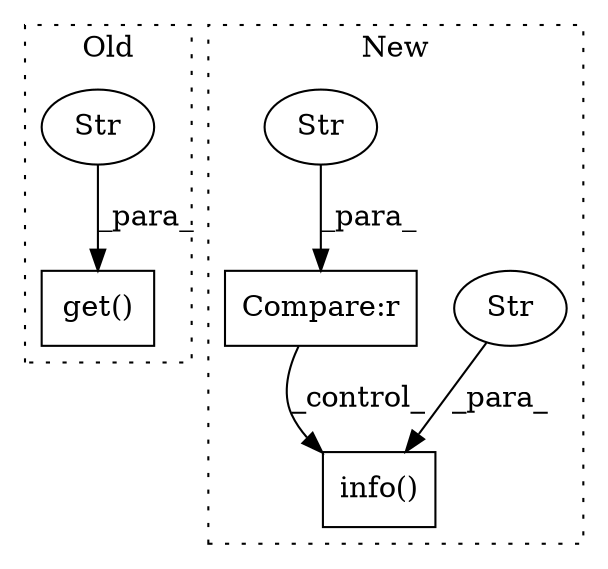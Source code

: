 digraph G {
subgraph cluster0 {
1 [label="get()" a="75" s="10741,10765" l="11,1" shape="box"];
3 [label="Str" a="66" s="10752" l="13" shape="ellipse"];
label = "Old";
style="dotted";
}
subgraph cluster1 {
2 [label="info()" a="75" s="10210,10275" l="13,1" shape="box"];
4 [label="Str" a="66" s="10223" l="52" shape="ellipse"];
5 [label="Compare:r" a="40" s="10173" l="23" shape="box"];
6 [label="Str" a="66" s="10190" l="6" shape="ellipse"];
label = "New";
style="dotted";
}
3 -> 1 [label="_para_"];
4 -> 2 [label="_para_"];
5 -> 2 [label="_control_"];
6 -> 5 [label="_para_"];
}